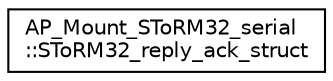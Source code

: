digraph "Graphical Class Hierarchy"
{
 // INTERACTIVE_SVG=YES
  edge [fontname="Helvetica",fontsize="10",labelfontname="Helvetica",labelfontsize="10"];
  node [fontname="Helvetica",fontsize="10",shape=record];
  rankdir="LR";
  Node1 [label="AP_Mount_SToRM32_serial\l::SToRM32_reply_ack_struct",height=0.2,width=0.4,color="black", fillcolor="white", style="filled",URL="$structAP__Mount__SToRM32__serial_1_1SToRM32__reply__ack__struct.html"];
}

